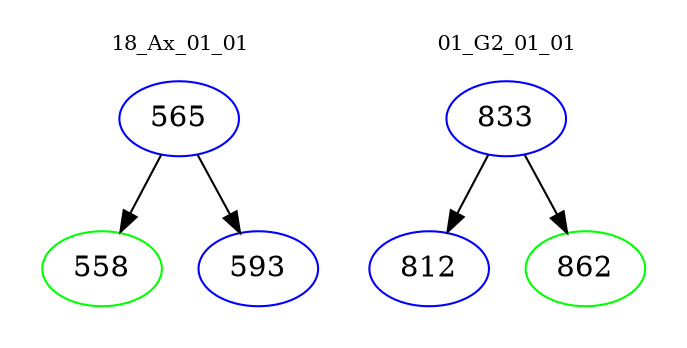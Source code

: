 digraph{
subgraph cluster_0 {
color = white
label = "18_Ax_01_01";
fontsize=10;
T0_565 [label="565", color="blue"]
T0_565 -> T0_558 [color="black"]
T0_558 [label="558", color="green"]
T0_565 -> T0_593 [color="black"]
T0_593 [label="593", color="blue"]
}
subgraph cluster_1 {
color = white
label = "01_G2_01_01";
fontsize=10;
T1_833 [label="833", color="blue"]
T1_833 -> T1_812 [color="black"]
T1_812 [label="812", color="blue"]
T1_833 -> T1_862 [color="black"]
T1_862 [label="862", color="green"]
}
}

